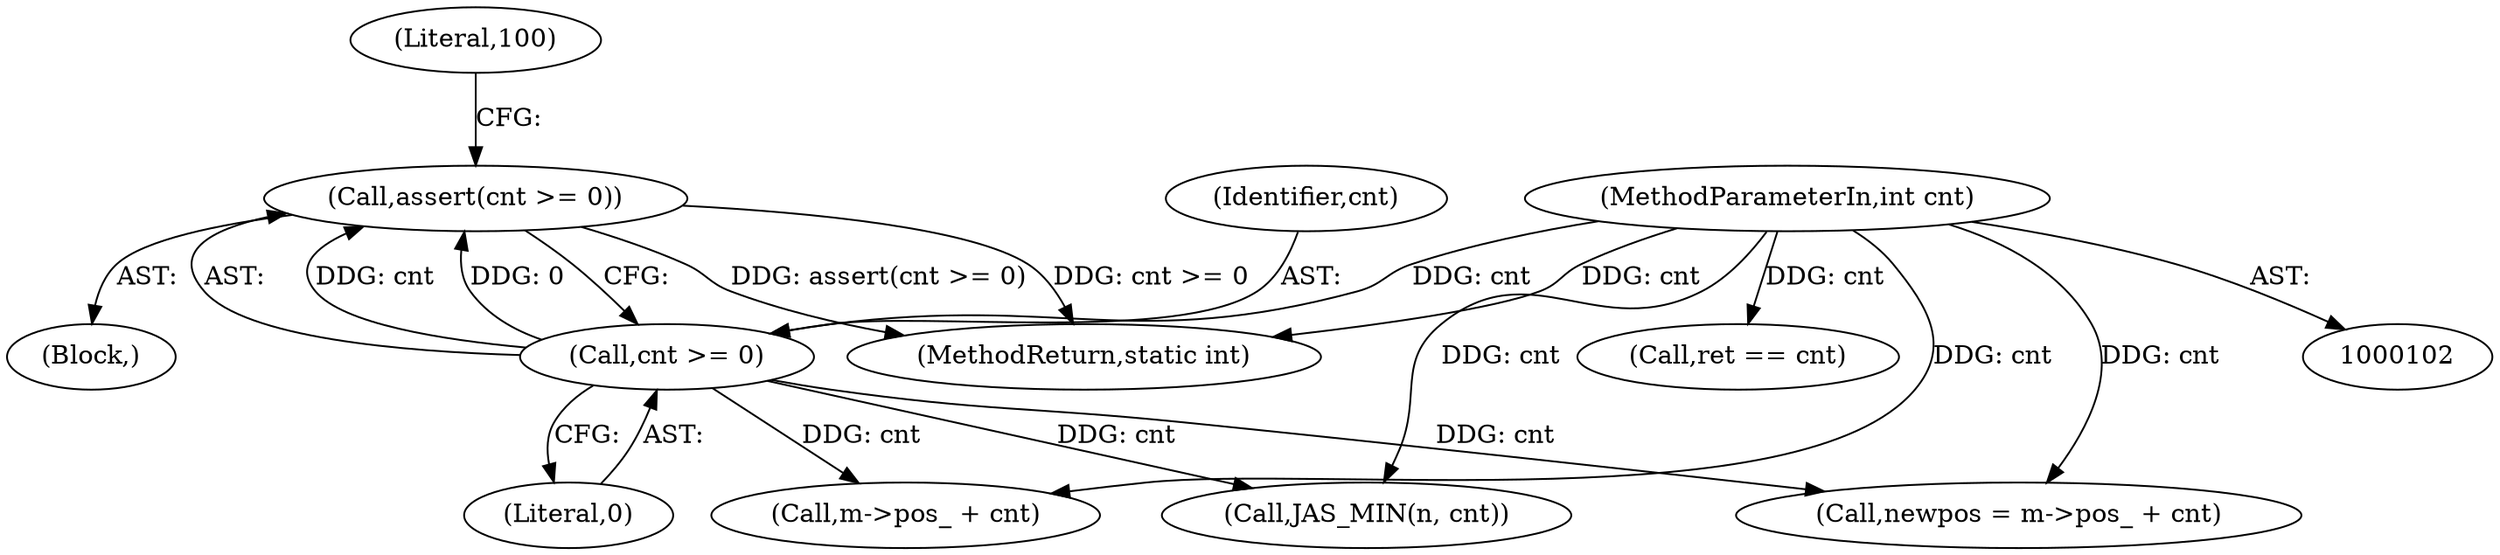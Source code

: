digraph "0_jasper_634ce8e8a5accc0fa05dd2c20d42b4749d4b2735_7@API" {
"1000119" [label="(Call,assert(cnt >= 0))"];
"1000120" [label="(Call,cnt >= 0)"];
"1000105" [label="(MethodParameterIn,int cnt)"];
"1000290" [label="(Call,ret == cnt)"];
"1000105" [label="(MethodParameterIn,int cnt)"];
"1000249" [label="(Call,JAS_MIN(n, cnt))"];
"1000134" [label="(Call,m->pos_ + cnt)"];
"1000120" [label="(Call,cnt >= 0)"];
"1000132" [label="(Call,newpos = m->pos_ + cnt)"];
"1000122" [label="(Literal,0)"];
"1000295" [label="(MethodReturn,static int)"];
"1000121" [label="(Identifier,cnt)"];
"1000124" [label="(Literal,100)"];
"1000119" [label="(Call,assert(cnt >= 0))"];
"1000106" [label="(Block,)"];
"1000119" -> "1000106"  [label="AST: "];
"1000119" -> "1000120"  [label="CFG: "];
"1000120" -> "1000119"  [label="AST: "];
"1000124" -> "1000119"  [label="CFG: "];
"1000119" -> "1000295"  [label="DDG: assert(cnt >= 0)"];
"1000119" -> "1000295"  [label="DDG: cnt >= 0"];
"1000120" -> "1000119"  [label="DDG: cnt"];
"1000120" -> "1000119"  [label="DDG: 0"];
"1000120" -> "1000122"  [label="CFG: "];
"1000121" -> "1000120"  [label="AST: "];
"1000122" -> "1000120"  [label="AST: "];
"1000105" -> "1000120"  [label="DDG: cnt"];
"1000120" -> "1000132"  [label="DDG: cnt"];
"1000120" -> "1000134"  [label="DDG: cnt"];
"1000120" -> "1000249"  [label="DDG: cnt"];
"1000105" -> "1000102"  [label="AST: "];
"1000105" -> "1000295"  [label="DDG: cnt"];
"1000105" -> "1000132"  [label="DDG: cnt"];
"1000105" -> "1000134"  [label="DDG: cnt"];
"1000105" -> "1000249"  [label="DDG: cnt"];
"1000105" -> "1000290"  [label="DDG: cnt"];
}
